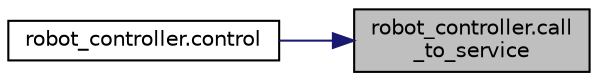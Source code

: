 digraph "robot_controller.call_to_service"
{
 // LATEX_PDF_SIZE
  edge [fontname="Helvetica",fontsize="10",labelfontname="Helvetica",labelfontsize="10"];
  node [fontname="Helvetica",fontsize="10",shape=record];
  rankdir="RL";
  Node1 [label="robot_controller.call\l_to_service",height=0.2,width=0.4,color="black", fillcolor="grey75", style="filled", fontcolor="black",tooltip=" "];
  Node1 -> Node2 [dir="back",color="midnightblue",fontsize="10",style="solid",fontname="Helvetica"];
  Node2 [label="robot_controller.control",height=0.2,width=0.4,color="black", fillcolor="white", style="filled",URL="$namespacerobot__controller.html#a511c31df6f9bf112ed99fb8e649db6ae",tooltip=" "];
}
